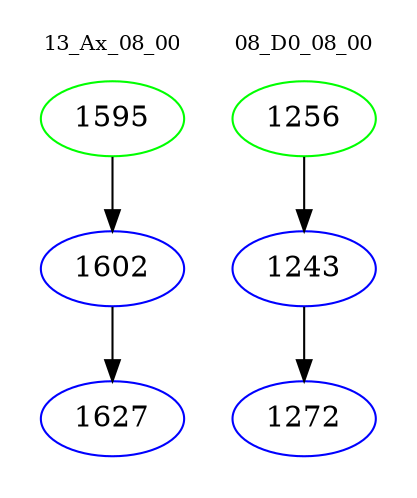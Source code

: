 digraph{
subgraph cluster_0 {
color = white
label = "13_Ax_08_00";
fontsize=10;
T0_1595 [label="1595", color="green"]
T0_1595 -> T0_1602 [color="black"]
T0_1602 [label="1602", color="blue"]
T0_1602 -> T0_1627 [color="black"]
T0_1627 [label="1627", color="blue"]
}
subgraph cluster_1 {
color = white
label = "08_D0_08_00";
fontsize=10;
T1_1256 [label="1256", color="green"]
T1_1256 -> T1_1243 [color="black"]
T1_1243 [label="1243", color="blue"]
T1_1243 -> T1_1272 [color="black"]
T1_1272 [label="1272", color="blue"]
}
}
